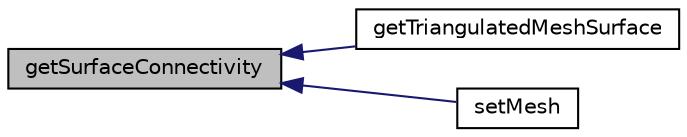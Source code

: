 digraph "getSurfaceConnectivity"
{
  bgcolor="transparent";
  edge [fontname="Helvetica",fontsize="10",labelfontname="Helvetica",labelfontsize="10"];
  node [fontname="Helvetica",fontsize="10",shape=record];
  rankdir="LR";
  Node27 [label="getSurfaceConnectivity",height=0.2,width=0.4,color="black", fillcolor="grey75", style="filled", fontcolor="black"];
  Node27 -> Node28 [dir="back",color="midnightblue",fontsize="10",style="solid",fontname="Helvetica"];
  Node28 [label="getTriangulatedMeshSurface",height=0.2,width=0.4,color="black",URL="$classdafoam_1_1pyDAFoam_1_1PYDAFOAM.html#ad26ac7f00b7a0b4cd441a7a8086ab9e7"];
  Node27 -> Node29 [dir="back",color="midnightblue",fontsize="10",style="solid",fontname="Helvetica"];
  Node29 [label="setMesh",height=0.2,width=0.4,color="black",URL="$classdafoam_1_1pyDAFoam_1_1PYDAFOAM.html#a9a37af332c46ce5d38b00e0073632e9c"];
}
